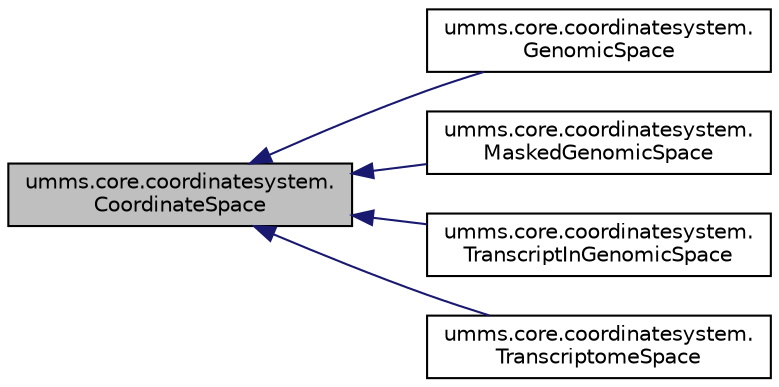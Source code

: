 digraph "umms.core.coordinatesystem.CoordinateSpace"
{
  edge [fontname="Helvetica",fontsize="10",labelfontname="Helvetica",labelfontsize="10"];
  node [fontname="Helvetica",fontsize="10",shape=record];
  rankdir="LR";
  Node1 [label="umms.core.coordinatesystem.\lCoordinateSpace",height=0.2,width=0.4,color="black", fillcolor="grey75", style="filled" fontcolor="black"];
  Node1 -> Node2 [dir="back",color="midnightblue",fontsize="10",style="solid"];
  Node2 [label="umms.core.coordinatesystem.\lGenomicSpace",height=0.2,width=0.4,color="black", fillcolor="white", style="filled",URL="$classumms_1_1core_1_1coordinatesystem_1_1_genomic_space.html"];
  Node1 -> Node3 [dir="back",color="midnightblue",fontsize="10",style="solid"];
  Node3 [label="umms.core.coordinatesystem.\lMaskedGenomicSpace",height=0.2,width=0.4,color="black", fillcolor="white", style="filled",URL="$classumms_1_1core_1_1coordinatesystem_1_1_masked_genomic_space.html"];
  Node1 -> Node4 [dir="back",color="midnightblue",fontsize="10",style="solid"];
  Node4 [label="umms.core.coordinatesystem.\lTranscriptInGenomicSpace",height=0.2,width=0.4,color="black", fillcolor="white", style="filled",URL="$classumms_1_1core_1_1coordinatesystem_1_1_transcript_in_genomic_space.html"];
  Node1 -> Node5 [dir="back",color="midnightblue",fontsize="10",style="solid"];
  Node5 [label="umms.core.coordinatesystem.\lTranscriptomeSpace",height=0.2,width=0.4,color="black", fillcolor="white", style="filled",URL="$classumms_1_1core_1_1coordinatesystem_1_1_transcriptome_space.html"];
}
